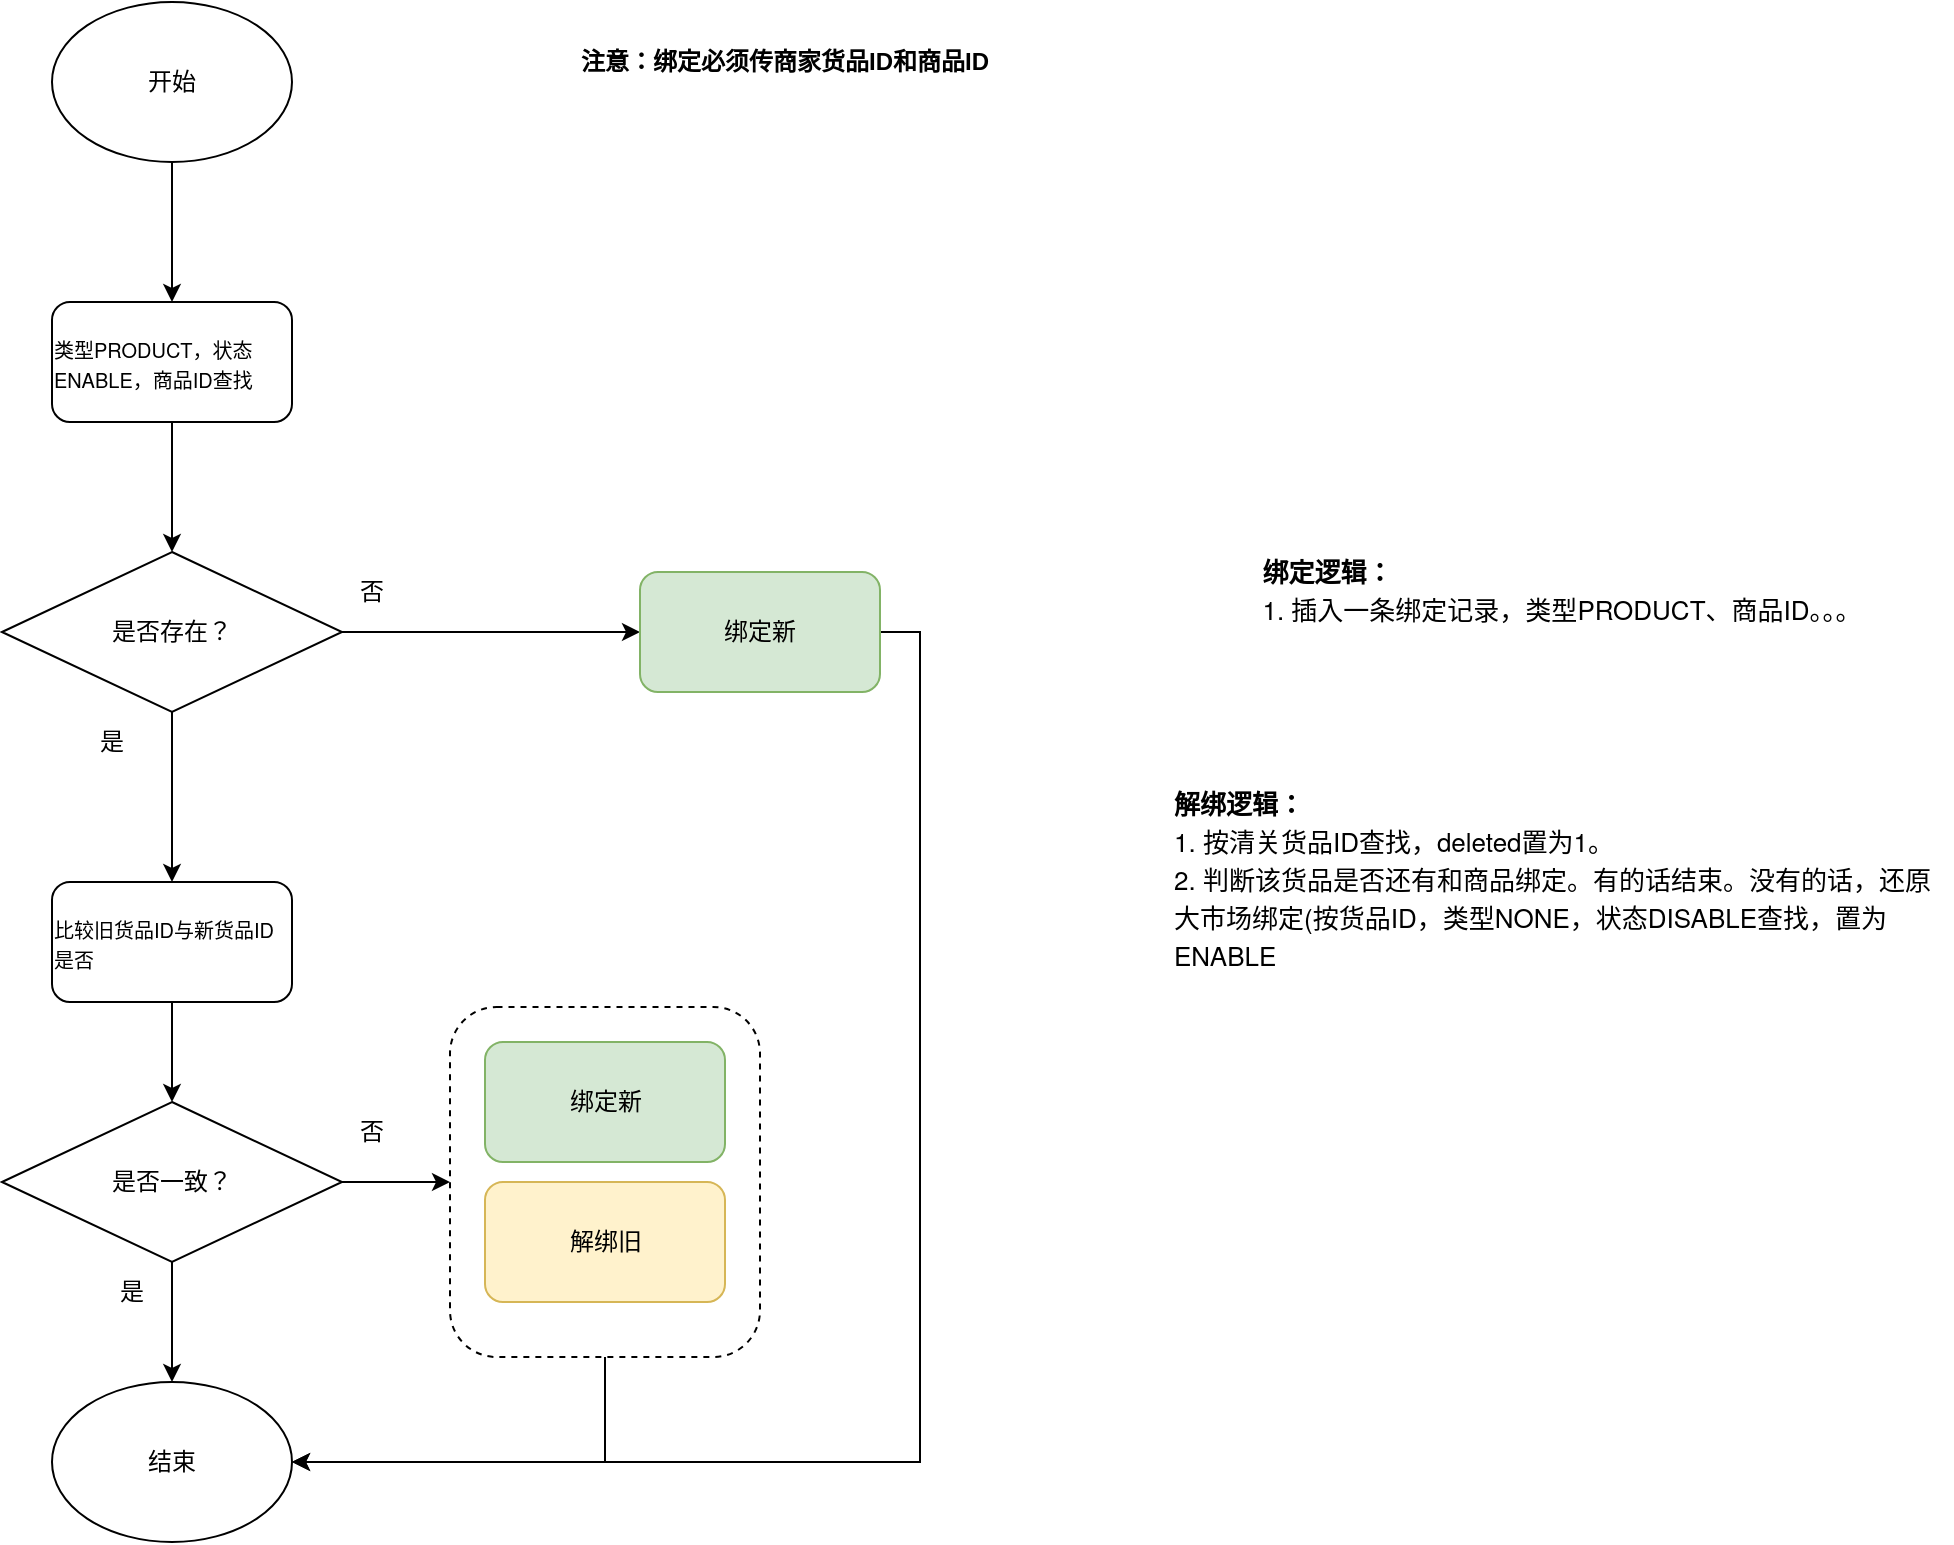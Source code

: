 <mxfile version="26.1.3">
  <diagram name="第 1 页" id="4RlpKxzIdkz_qDixbAql">
    <mxGraphModel dx="1306" dy="701" grid="1" gridSize="10" guides="1" tooltips="1" connect="1" arrows="1" fold="1" page="1" pageScale="1" pageWidth="827" pageHeight="1169" math="0" shadow="0">
      <root>
        <mxCell id="0" />
        <mxCell id="1" parent="0" />
        <mxCell id="f2cPMSwE0jb3v41J9Fz1-7" style="edgeStyle=orthogonalEdgeStyle;rounded=0;orthogonalLoop=1;jettySize=auto;html=1;exitX=0.5;exitY=1;exitDx=0;exitDy=0;entryX=0.5;entryY=0;entryDx=0;entryDy=0;" parent="1" source="f2cPMSwE0jb3v41J9Fz1-1" target="f2cPMSwE0jb3v41J9Fz1-2" edge="1">
          <mxGeometry relative="1" as="geometry" />
        </mxCell>
        <mxCell id="f2cPMSwE0jb3v41J9Fz1-1" value="开始" style="ellipse;whiteSpace=wrap;html=1;fillColor=none;" parent="1" vertex="1">
          <mxGeometry x="60" y="230" width="120" height="80" as="geometry" />
        </mxCell>
        <mxCell id="f2cPMSwE0jb3v41J9Fz1-8" style="edgeStyle=orthogonalEdgeStyle;rounded=0;orthogonalLoop=1;jettySize=auto;html=1;exitX=0.5;exitY=1;exitDx=0;exitDy=0;entryX=0.5;entryY=0;entryDx=0;entryDy=0;" parent="1" source="f2cPMSwE0jb3v41J9Fz1-2" target="f2cPMSwE0jb3v41J9Fz1-3" edge="1">
          <mxGeometry relative="1" as="geometry" />
        </mxCell>
        <mxCell id="f2cPMSwE0jb3v41J9Fz1-2" value="&lt;p style=&quot;margin: 0px; font-variant-numeric: normal; font-variant-east-asian: normal; font-variant-alternates: normal; font-size-adjust: none; font-kerning: auto; font-optical-sizing: auto; font-feature-settings: normal; font-variation-settings: normal; font-variant-position: normal; font-variant-emoji: normal; font-stretch: normal; font-size: 10px; line-height: normal; font-family: &amp;quot;Helvetica Neue&amp;quot;; text-align: start;&quot; class=&quot;p1&quot;&gt;类型PRODUCT，状态ENABLE，商品ID查找&lt;/p&gt;" style="rounded=1;whiteSpace=wrap;html=1;fillColor=none;" parent="1" vertex="1">
          <mxGeometry x="60" y="380" width="120" height="60" as="geometry" />
        </mxCell>
        <mxCell id="f2cPMSwE0jb3v41J9Fz1-5" style="edgeStyle=orthogonalEdgeStyle;rounded=0;orthogonalLoop=1;jettySize=auto;html=1;exitX=0.5;exitY=1;exitDx=0;exitDy=0;entryX=0.5;entryY=0;entryDx=0;entryDy=0;" parent="1" source="f2cPMSwE0jb3v41J9Fz1-3" edge="1">
          <mxGeometry relative="1" as="geometry">
            <mxPoint x="120" y="670" as="targetPoint" />
          </mxGeometry>
        </mxCell>
        <mxCell id="f2cPMSwE0jb3v41J9Fz1-10" style="edgeStyle=orthogonalEdgeStyle;rounded=0;orthogonalLoop=1;jettySize=auto;html=1;exitX=1;exitY=0.5;exitDx=0;exitDy=0;" parent="1" source="f2cPMSwE0jb3v41J9Fz1-3" target="f2cPMSwE0jb3v41J9Fz1-9" edge="1">
          <mxGeometry relative="1" as="geometry" />
        </mxCell>
        <mxCell id="f2cPMSwE0jb3v41J9Fz1-3" value="是否存在？" style="rhombus;whiteSpace=wrap;html=1;fillColor=none;" parent="1" vertex="1">
          <mxGeometry x="35" y="505" width="170" height="80" as="geometry" />
        </mxCell>
        <mxCell id="f2cPMSwE0jb3v41J9Fz1-6" value="是" style="text;html=1;align=center;verticalAlign=middle;whiteSpace=wrap;rounded=0;" parent="1" vertex="1">
          <mxGeometry x="60" y="585" width="60" height="30" as="geometry" />
        </mxCell>
        <mxCell id="m26d0CUWLABXkncPZcCs-1" style="edgeStyle=orthogonalEdgeStyle;rounded=0;orthogonalLoop=1;jettySize=auto;html=1;exitX=1;exitY=0.5;exitDx=0;exitDy=0;entryX=1;entryY=0.5;entryDx=0;entryDy=0;" parent="1" source="f2cPMSwE0jb3v41J9Fz1-9" target="DjmCuUyy-21D1rBmNXuh-8" edge="1">
          <mxGeometry relative="1" as="geometry" />
        </mxCell>
        <mxCell id="f2cPMSwE0jb3v41J9Fz1-9" value="绑定新" style="rounded=1;whiteSpace=wrap;html=1;fillColor=#d5e8d4;strokeColor=#82b366;" parent="1" vertex="1">
          <mxGeometry x="354" y="515" width="120" height="60" as="geometry" />
        </mxCell>
        <mxCell id="f2cPMSwE0jb3v41J9Fz1-12" value="&lt;p style=&quot;margin: 0px; font-variant-numeric: normal; font-variant-east-asian: normal; font-variant-alternates: normal; font-size-adjust: none; font-kerning: auto; font-optical-sizing: auto; font-feature-settings: normal; font-variation-settings: normal; font-variant-position: normal; font-variant-emoji: normal; font-stretch: normal; font-size: 13px; line-height: normal; font-family: &amp;quot;Helvetica Neue&amp;quot;; text-align: start;&quot; class=&quot;p1&quot;&gt;&lt;b&gt;绑定逻辑：&lt;/b&gt;&lt;/p&gt;&lt;p style=&quot;margin: 0px; font-variant-numeric: normal; font-variant-east-asian: normal; font-variant-alternates: normal; font-size-adjust: none; font-kerning: auto; font-optical-sizing: auto; font-feature-settings: normal; font-variation-settings: normal; font-variant-position: normal; font-variant-emoji: normal; font-stretch: normal; font-size: 13px; line-height: normal; font-family: &amp;quot;Helvetica Neue&amp;quot;; text-align: start;&quot; class=&quot;p1&quot;&gt;1. 插入一条绑定记录，类型&lt;span style=&quot;background-color: transparent; color: light-dark(rgb(0, 0, 0), rgb(255, 255, 255));&quot;&gt;PRODUCT、&lt;/span&gt;&lt;span style=&quot;background-color: transparent; color: light-dark(rgb(0, 0, 0), rgb(255, 255, 255));&quot;&gt;商品ID。。。&lt;/span&gt;&lt;/p&gt;&lt;p style=&quot;margin: 0px; font-variant-numeric: normal; font-variant-east-asian: normal; font-variant-alternates: normal; font-size-adjust: none; font-kerning: auto; font-optical-sizing: auto; font-feature-settings: normal; font-variation-settings: normal; font-variant-position: normal; font-variant-emoji: normal; font-stretch: normal; font-size: 13px; line-height: normal; font-family: &amp;quot;Helvetica Neue&amp;quot;; text-align: start;&quot; class=&quot;p1&quot;&gt;&lt;br&gt;&lt;/p&gt;" style="text;html=1;align=center;verticalAlign=middle;whiteSpace=wrap;rounded=0;" parent="1" vertex="1">
          <mxGeometry x="620" y="482.5" width="390" height="100" as="geometry" />
        </mxCell>
        <mxCell id="DjmCuUyy-21D1rBmNXuh-1" value="否" style="text;html=1;align=center;verticalAlign=middle;whiteSpace=wrap;rounded=0;" parent="1" vertex="1">
          <mxGeometry x="190" y="510" width="60" height="30" as="geometry" />
        </mxCell>
        <mxCell id="DjmCuUyy-21D1rBmNXuh-6" style="edgeStyle=orthogonalEdgeStyle;rounded=0;orthogonalLoop=1;jettySize=auto;html=1;exitX=0.5;exitY=1;exitDx=0;exitDy=0;entryX=0.5;entryY=0;entryDx=0;entryDy=0;" parent="1" source="DjmCuUyy-21D1rBmNXuh-4" target="DjmCuUyy-21D1rBmNXuh-5" edge="1">
          <mxGeometry relative="1" as="geometry" />
        </mxCell>
        <mxCell id="DjmCuUyy-21D1rBmNXuh-4" value="&lt;p style=&quot;margin: 0px; font-variant-numeric: normal; font-variant-east-asian: normal; font-variant-alternates: normal; font-size-adjust: none; font-kerning: auto; font-optical-sizing: auto; font-feature-settings: normal; font-variation-settings: normal; font-variant-position: normal; font-variant-emoji: normal; font-stretch: normal; font-size: 10px; line-height: normal; font-family: &amp;quot;Helvetica Neue&amp;quot;; text-align: start;&quot; class=&quot;p1&quot;&gt;比较旧货品ID与新货品ID是否&lt;/p&gt;" style="rounded=1;whiteSpace=wrap;html=1;fillColor=none;" parent="1" vertex="1">
          <mxGeometry x="60" y="670" width="120" height="60" as="geometry" />
        </mxCell>
        <mxCell id="DjmCuUyy-21D1rBmNXuh-9" style="edgeStyle=orthogonalEdgeStyle;rounded=0;orthogonalLoop=1;jettySize=auto;html=1;exitX=0.5;exitY=1;exitDx=0;exitDy=0;entryX=0.5;entryY=0;entryDx=0;entryDy=0;" parent="1" source="DjmCuUyy-21D1rBmNXuh-5" target="DjmCuUyy-21D1rBmNXuh-8" edge="1">
          <mxGeometry relative="1" as="geometry" />
        </mxCell>
        <mxCell id="DjmCuUyy-21D1rBmNXuh-16" style="edgeStyle=orthogonalEdgeStyle;rounded=0;orthogonalLoop=1;jettySize=auto;html=1;exitX=1;exitY=0.5;exitDx=0;exitDy=0;entryX=0;entryY=0.5;entryDx=0;entryDy=0;" parent="1" source="DjmCuUyy-21D1rBmNXuh-5" target="DjmCuUyy-21D1rBmNXuh-12" edge="1">
          <mxGeometry relative="1" as="geometry" />
        </mxCell>
        <mxCell id="DjmCuUyy-21D1rBmNXuh-5" value="是否一致？" style="rhombus;whiteSpace=wrap;html=1;fillColor=none;" parent="1" vertex="1">
          <mxGeometry x="35" y="780" width="170" height="80" as="geometry" />
        </mxCell>
        <mxCell id="DjmCuUyy-21D1rBmNXuh-8" value="结束" style="ellipse;whiteSpace=wrap;html=1;fillColor=none;" parent="1" vertex="1">
          <mxGeometry x="60" y="920" width="120" height="80" as="geometry" />
        </mxCell>
        <mxCell id="DjmCuUyy-21D1rBmNXuh-10" value="是" style="text;html=1;align=center;verticalAlign=middle;whiteSpace=wrap;rounded=0;" parent="1" vertex="1">
          <mxGeometry x="70" y="860" width="60" height="30" as="geometry" />
        </mxCell>
        <mxCell id="DjmCuUyy-21D1rBmNXuh-18" style="edgeStyle=orthogonalEdgeStyle;rounded=0;orthogonalLoop=1;jettySize=auto;html=1;exitX=0.5;exitY=1;exitDx=0;exitDy=0;entryX=1;entryY=0.5;entryDx=0;entryDy=0;" parent="1" source="DjmCuUyy-21D1rBmNXuh-12" target="DjmCuUyy-21D1rBmNXuh-8" edge="1">
          <mxGeometry relative="1" as="geometry" />
        </mxCell>
        <mxCell id="DjmCuUyy-21D1rBmNXuh-12" value="" style="rounded=1;whiteSpace=wrap;html=1;fillColor=none;dashed=1;" parent="1" vertex="1">
          <mxGeometry x="259" y="732.5" width="155" height="175" as="geometry" />
        </mxCell>
        <mxCell id="DjmCuUyy-21D1rBmNXuh-13" value="绑定新" style="rounded=1;whiteSpace=wrap;html=1;fillColor=#d5e8d4;strokeColor=#82b366;" parent="1" vertex="1">
          <mxGeometry x="276.5" y="750" width="120" height="60" as="geometry" />
        </mxCell>
        <mxCell id="DjmCuUyy-21D1rBmNXuh-14" value="解绑旧" style="rounded=1;whiteSpace=wrap;html=1;fillColor=#fff2cc;strokeColor=#d6b656;" parent="1" vertex="1">
          <mxGeometry x="276.5" y="820" width="120" height="60" as="geometry" />
        </mxCell>
        <mxCell id="DjmCuUyy-21D1rBmNXuh-20" value="&lt;p style=&quot;margin: 0px; font-variant-numeric: normal; font-variant-east-asian: normal; font-variant-alternates: normal; font-size-adjust: none; font-kerning: auto; font-optical-sizing: auto; font-feature-settings: normal; font-variation-settings: normal; font-variant-position: normal; font-variant-emoji: normal; font-stretch: normal; font-size: 13px; line-height: normal; font-family: &amp;quot;Helvetica Neue&amp;quot;; text-align: start;&quot; class=&quot;p1&quot;&gt;&lt;b&gt;解绑逻辑：&lt;/b&gt;&lt;/p&gt;&lt;p style=&quot;margin: 0px; font-variant-numeric: normal; font-variant-east-asian: normal; font-variant-alternates: normal; font-size-adjust: none; font-kerning: auto; font-optical-sizing: auto; font-feature-settings: normal; font-variation-settings: normal; font-variant-position: normal; font-variant-emoji: normal; font-stretch: normal; font-size: 13px; line-height: normal; font-family: &amp;quot;Helvetica Neue&amp;quot;; text-align: start;&quot; class=&quot;p1&quot;&gt;1. 按清关货品ID查找，deleted置为1。&lt;/p&gt;&lt;p style=&quot;margin: 0px; font-variant-numeric: normal; font-variant-east-asian: normal; font-variant-alternates: normal; font-size-adjust: none; font-kerning: auto; font-optical-sizing: auto; font-feature-settings: normal; font-variation-settings: normal; font-variant-position: normal; font-variant-emoji: normal; font-stretch: normal; font-size: 13px; line-height: normal; font-family: &amp;quot;Helvetica Neue&amp;quot;; text-align: start;&quot; class=&quot;p1&quot;&gt;2. 判断该货品是否还有和商品绑定。有的话结束。没有的话，还原大市场绑定(按货品ID，类型NONE，状态DISABLE查找，置为ENABLE&lt;/p&gt;" style="text;html=1;align=center;verticalAlign=middle;whiteSpace=wrap;rounded=0;" parent="1" vertex="1">
          <mxGeometry x="620" y="617.5" width="390" height="100" as="geometry" />
        </mxCell>
        <mxCell id="m26d0CUWLABXkncPZcCs-2" value="注意：绑定必须传商家货品ID和商品ID" style="text;html=1;align=center;verticalAlign=middle;whiteSpace=wrap;rounded=0;fontStyle=1" parent="1" vertex="1">
          <mxGeometry x="310" y="230" width="233" height="60" as="geometry" />
        </mxCell>
        <mxCell id="m26d0CUWLABXkncPZcCs-3" value="否" style="text;html=1;align=center;verticalAlign=middle;whiteSpace=wrap;rounded=0;" parent="1" vertex="1">
          <mxGeometry x="190" y="780" width="60" height="30" as="geometry" />
        </mxCell>
      </root>
    </mxGraphModel>
  </diagram>
</mxfile>
